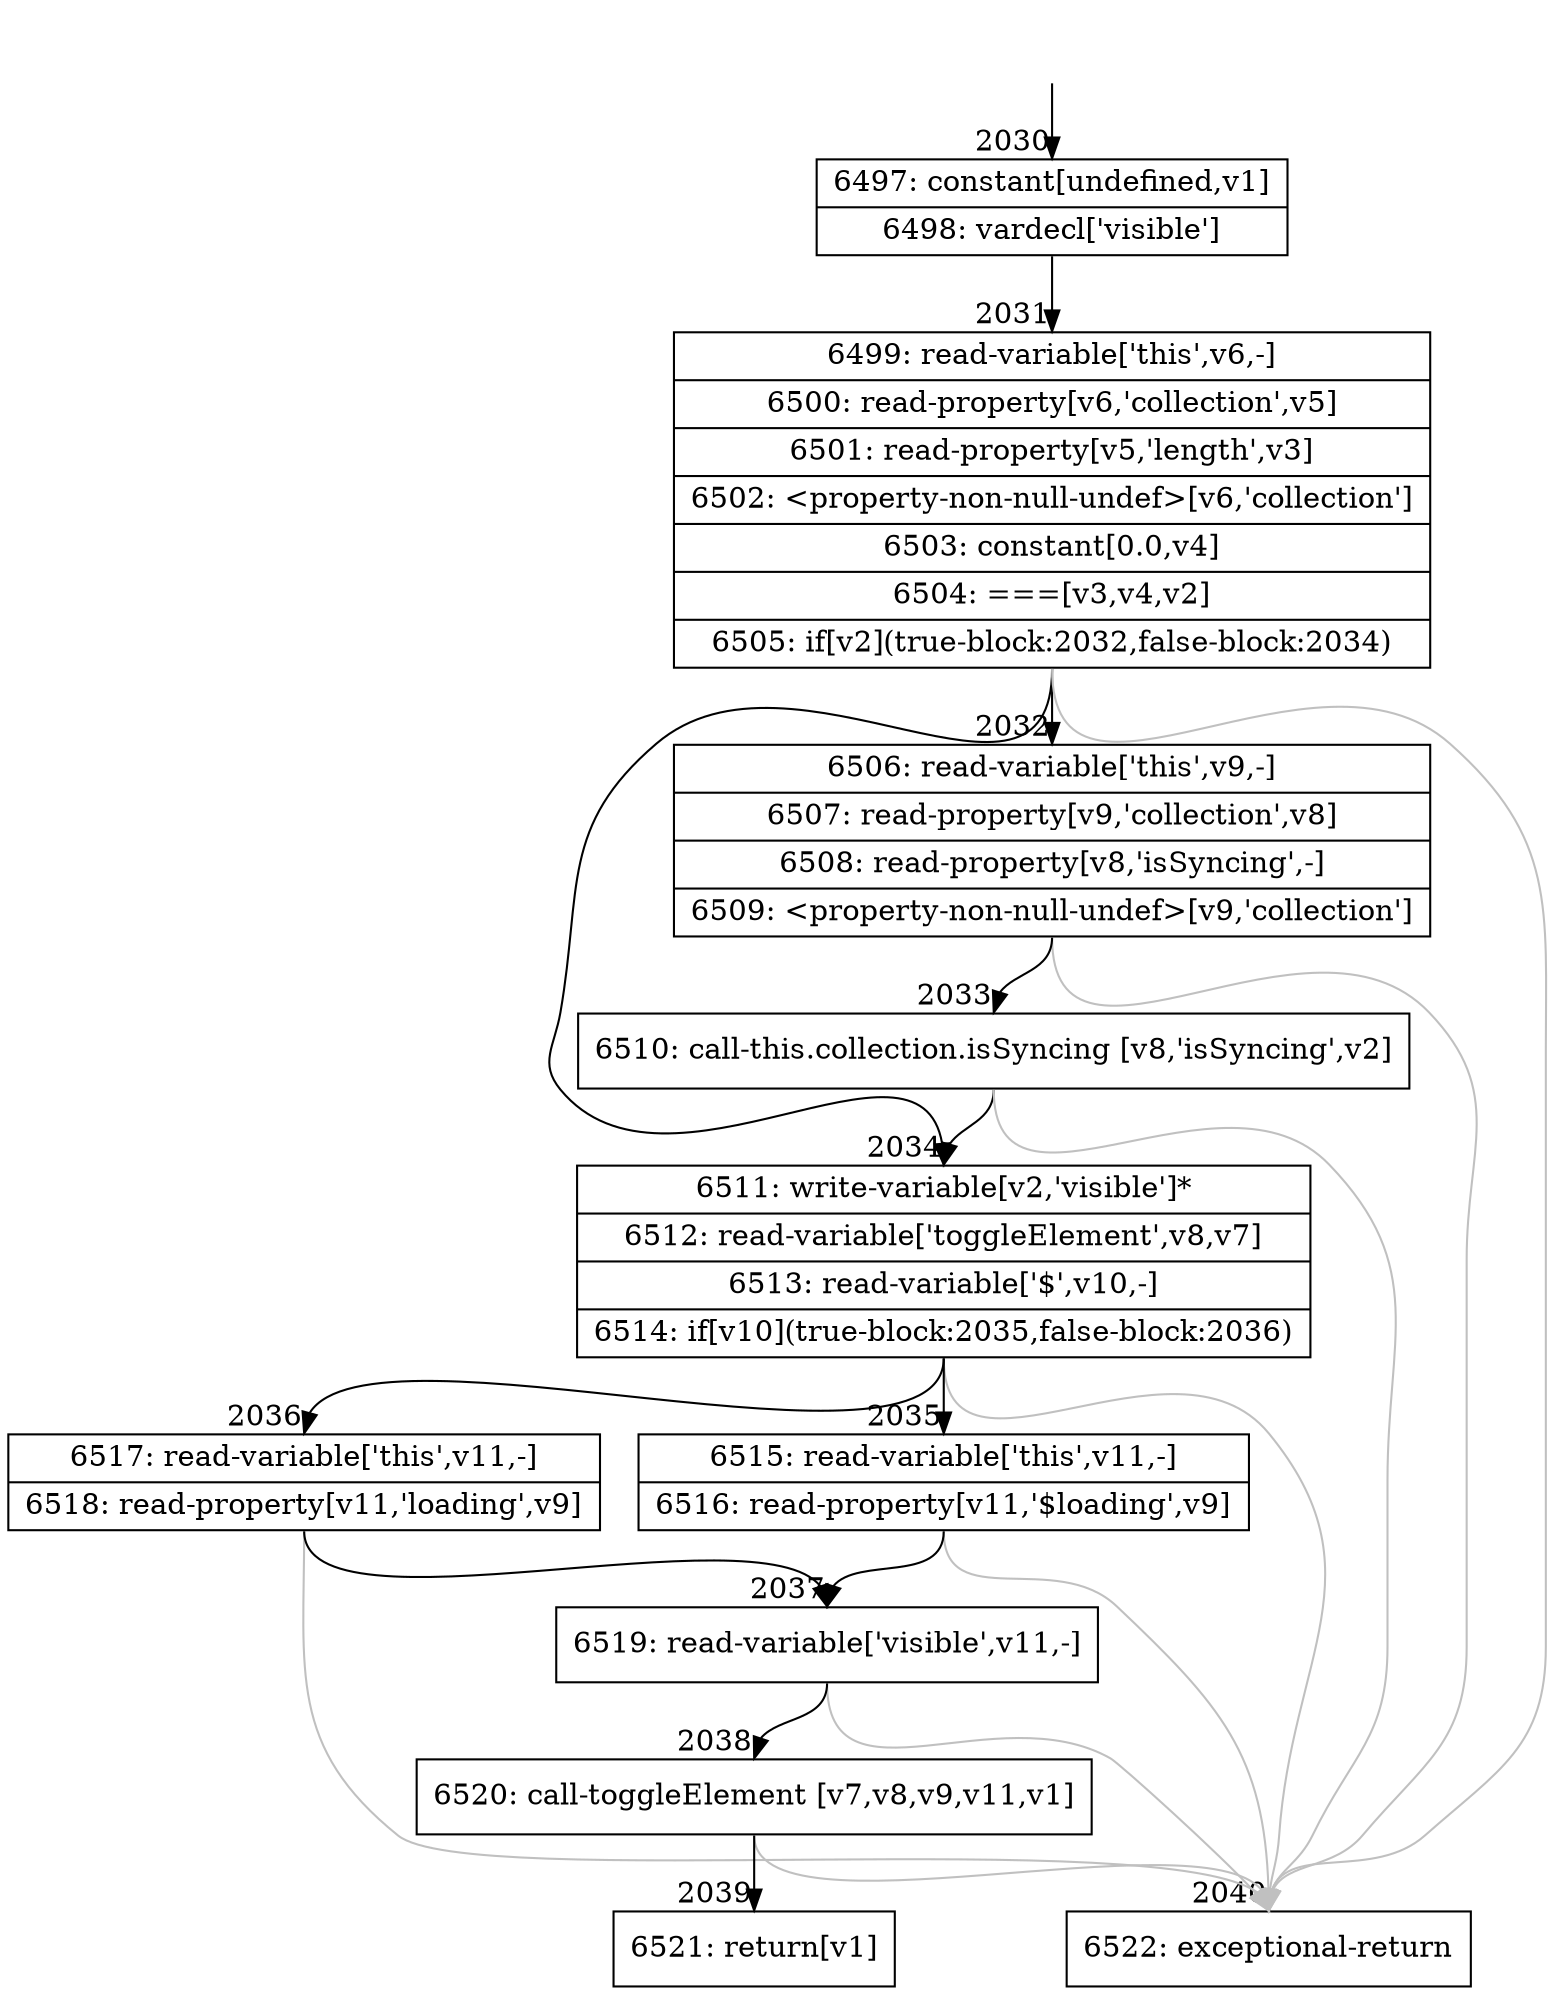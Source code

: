 digraph {
rankdir="TD"
BB_entry171[shape=none,label=""];
BB_entry171 -> BB2030 [tailport=s, headport=n, headlabel="    2030"]
BB2030 [shape=record label="{6497: constant[undefined,v1]|6498: vardecl['visible']}" ] 
BB2030 -> BB2031 [tailport=s, headport=n, headlabel="      2031"]
BB2031 [shape=record label="{6499: read-variable['this',v6,-]|6500: read-property[v6,'collection',v5]|6501: read-property[v5,'length',v3]|6502: \<property-non-null-undef\>[v6,'collection']|6503: constant[0.0,v4]|6504: ===[v3,v4,v2]|6505: if[v2](true-block:2032,false-block:2034)}" ] 
BB2031 -> BB2034 [tailport=s, headport=n, headlabel="      2034"]
BB2031 -> BB2032 [tailport=s, headport=n, headlabel="      2032"]
BB2031 -> BB2040 [tailport=s, headport=n, color=gray, headlabel="      2040"]
BB2032 [shape=record label="{6506: read-variable['this',v9,-]|6507: read-property[v9,'collection',v8]|6508: read-property[v8,'isSyncing',-]|6509: \<property-non-null-undef\>[v9,'collection']}" ] 
BB2032 -> BB2033 [tailport=s, headport=n, headlabel="      2033"]
BB2032 -> BB2040 [tailport=s, headport=n, color=gray]
BB2033 [shape=record label="{6510: call-this.collection.isSyncing [v8,'isSyncing',v2]}" ] 
BB2033 -> BB2034 [tailport=s, headport=n]
BB2033 -> BB2040 [tailport=s, headport=n, color=gray]
BB2034 [shape=record label="{6511: write-variable[v2,'visible']*|6512: read-variable['toggleElement',v8,v7]|6513: read-variable['$',v10,-]|6514: if[v10](true-block:2035,false-block:2036)}" ] 
BB2034 -> BB2035 [tailport=s, headport=n, headlabel="      2035"]
BB2034 -> BB2036 [tailport=s, headport=n, headlabel="      2036"]
BB2034 -> BB2040 [tailport=s, headport=n, color=gray]
BB2035 [shape=record label="{6515: read-variable['this',v11,-]|6516: read-property[v11,'$loading',v9]}" ] 
BB2035 -> BB2037 [tailport=s, headport=n, headlabel="      2037"]
BB2035 -> BB2040 [tailport=s, headport=n, color=gray]
BB2036 [shape=record label="{6517: read-variable['this',v11,-]|6518: read-property[v11,'loading',v9]}" ] 
BB2036 -> BB2037 [tailport=s, headport=n]
BB2036 -> BB2040 [tailport=s, headport=n, color=gray]
BB2037 [shape=record label="{6519: read-variable['visible',v11,-]}" ] 
BB2037 -> BB2038 [tailport=s, headport=n, headlabel="      2038"]
BB2037 -> BB2040 [tailport=s, headport=n, color=gray]
BB2038 [shape=record label="{6520: call-toggleElement [v7,v8,v9,v11,v1]}" ] 
BB2038 -> BB2039 [tailport=s, headport=n, headlabel="      2039"]
BB2038 -> BB2040 [tailport=s, headport=n, color=gray]
BB2039 [shape=record label="{6521: return[v1]}" ] 
BB2040 [shape=record label="{6522: exceptional-return}" ] 
//#$~ 1810
}
